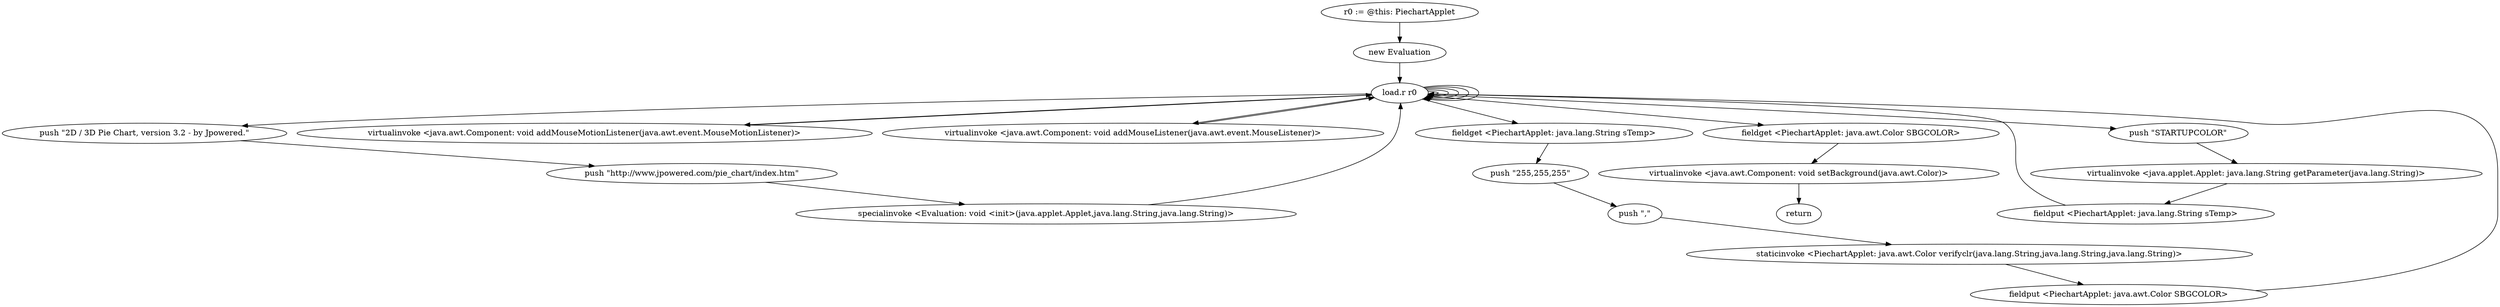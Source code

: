 digraph "" {
    "r0 := @this: PiechartApplet"
    "new Evaluation"
    "r0 := @this: PiechartApplet"->"new Evaluation";
    "load.r r0"
    "new Evaluation"->"load.r r0";
    "push \"2D / 3D Pie Chart, version 3.2 - by Jpowered.\""
    "load.r r0"->"push \"2D / 3D Pie Chart, version 3.2 - by Jpowered.\"";
    "push \"http://www.jpowered.com/pie_chart/index.htm\""
    "push \"2D / 3D Pie Chart, version 3.2 - by Jpowered.\""->"push \"http://www.jpowered.com/pie_chart/index.htm\"";
    "specialinvoke <Evaluation: void <init>(java.applet.Applet,java.lang.String,java.lang.String)>"
    "push \"http://www.jpowered.com/pie_chart/index.htm\""->"specialinvoke <Evaluation: void <init>(java.applet.Applet,java.lang.String,java.lang.String)>";
    "specialinvoke <Evaluation: void <init>(java.applet.Applet,java.lang.String,java.lang.String)>"->"load.r r0";
    "load.r r0"->"load.r r0";
    "virtualinvoke <java.awt.Component: void addMouseMotionListener(java.awt.event.MouseMotionListener)>"
    "load.r r0"->"virtualinvoke <java.awt.Component: void addMouseMotionListener(java.awt.event.MouseMotionListener)>";
    "virtualinvoke <java.awt.Component: void addMouseMotionListener(java.awt.event.MouseMotionListener)>"->"load.r r0";
    "load.r r0"->"load.r r0";
    "virtualinvoke <java.awt.Component: void addMouseListener(java.awt.event.MouseListener)>"
    "load.r r0"->"virtualinvoke <java.awt.Component: void addMouseListener(java.awt.event.MouseListener)>";
    "virtualinvoke <java.awt.Component: void addMouseListener(java.awt.event.MouseListener)>"->"load.r r0";
    "load.r r0"->"load.r r0";
    "push \"STARTUPCOLOR\""
    "load.r r0"->"push \"STARTUPCOLOR\"";
    "virtualinvoke <java.applet.Applet: java.lang.String getParameter(java.lang.String)>"
    "push \"STARTUPCOLOR\""->"virtualinvoke <java.applet.Applet: java.lang.String getParameter(java.lang.String)>";
    "fieldput <PiechartApplet: java.lang.String sTemp>"
    "virtualinvoke <java.applet.Applet: java.lang.String getParameter(java.lang.String)>"->"fieldput <PiechartApplet: java.lang.String sTemp>";
    "fieldput <PiechartApplet: java.lang.String sTemp>"->"load.r r0";
    "load.r r0"->"load.r r0";
    "fieldget <PiechartApplet: java.lang.String sTemp>"
    "load.r r0"->"fieldget <PiechartApplet: java.lang.String sTemp>";
    "push \"255,255,255\""
    "fieldget <PiechartApplet: java.lang.String sTemp>"->"push \"255,255,255\"";
    "push \",\""
    "push \"255,255,255\""->"push \",\"";
    "staticinvoke <PiechartApplet: java.awt.Color verifyclr(java.lang.String,java.lang.String,java.lang.String)>"
    "push \",\""->"staticinvoke <PiechartApplet: java.awt.Color verifyclr(java.lang.String,java.lang.String,java.lang.String)>";
    "fieldput <PiechartApplet: java.awt.Color SBGCOLOR>"
    "staticinvoke <PiechartApplet: java.awt.Color verifyclr(java.lang.String,java.lang.String,java.lang.String)>"->"fieldput <PiechartApplet: java.awt.Color SBGCOLOR>";
    "fieldput <PiechartApplet: java.awt.Color SBGCOLOR>"->"load.r r0";
    "load.r r0"->"load.r r0";
    "fieldget <PiechartApplet: java.awt.Color SBGCOLOR>"
    "load.r r0"->"fieldget <PiechartApplet: java.awt.Color SBGCOLOR>";
    "virtualinvoke <java.awt.Component: void setBackground(java.awt.Color)>"
    "fieldget <PiechartApplet: java.awt.Color SBGCOLOR>"->"virtualinvoke <java.awt.Component: void setBackground(java.awt.Color)>";
    "return"
    "virtualinvoke <java.awt.Component: void setBackground(java.awt.Color)>"->"return";
}
